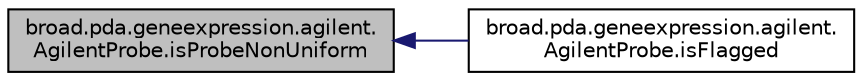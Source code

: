 digraph "broad.pda.geneexpression.agilent.AgilentProbe.isProbeNonUniform"
{
  edge [fontname="Helvetica",fontsize="10",labelfontname="Helvetica",labelfontsize="10"];
  node [fontname="Helvetica",fontsize="10",shape=record];
  rankdir="LR";
  Node1 [label="broad.pda.geneexpression.agilent.\lAgilentProbe.isProbeNonUniform",height=0.2,width=0.4,color="black", fillcolor="grey75", style="filled" fontcolor="black"];
  Node1 -> Node2 [dir="back",color="midnightblue",fontsize="10",style="solid",fontname="Helvetica"];
  Node2 [label="broad.pda.geneexpression.agilent.\lAgilentProbe.isFlagged",height=0.2,width=0.4,color="black", fillcolor="white", style="filled",URL="$classbroad_1_1pda_1_1geneexpression_1_1agilent_1_1_agilent_probe.html#ab6fd6a397a5b909e011860cf43127861"];
}
